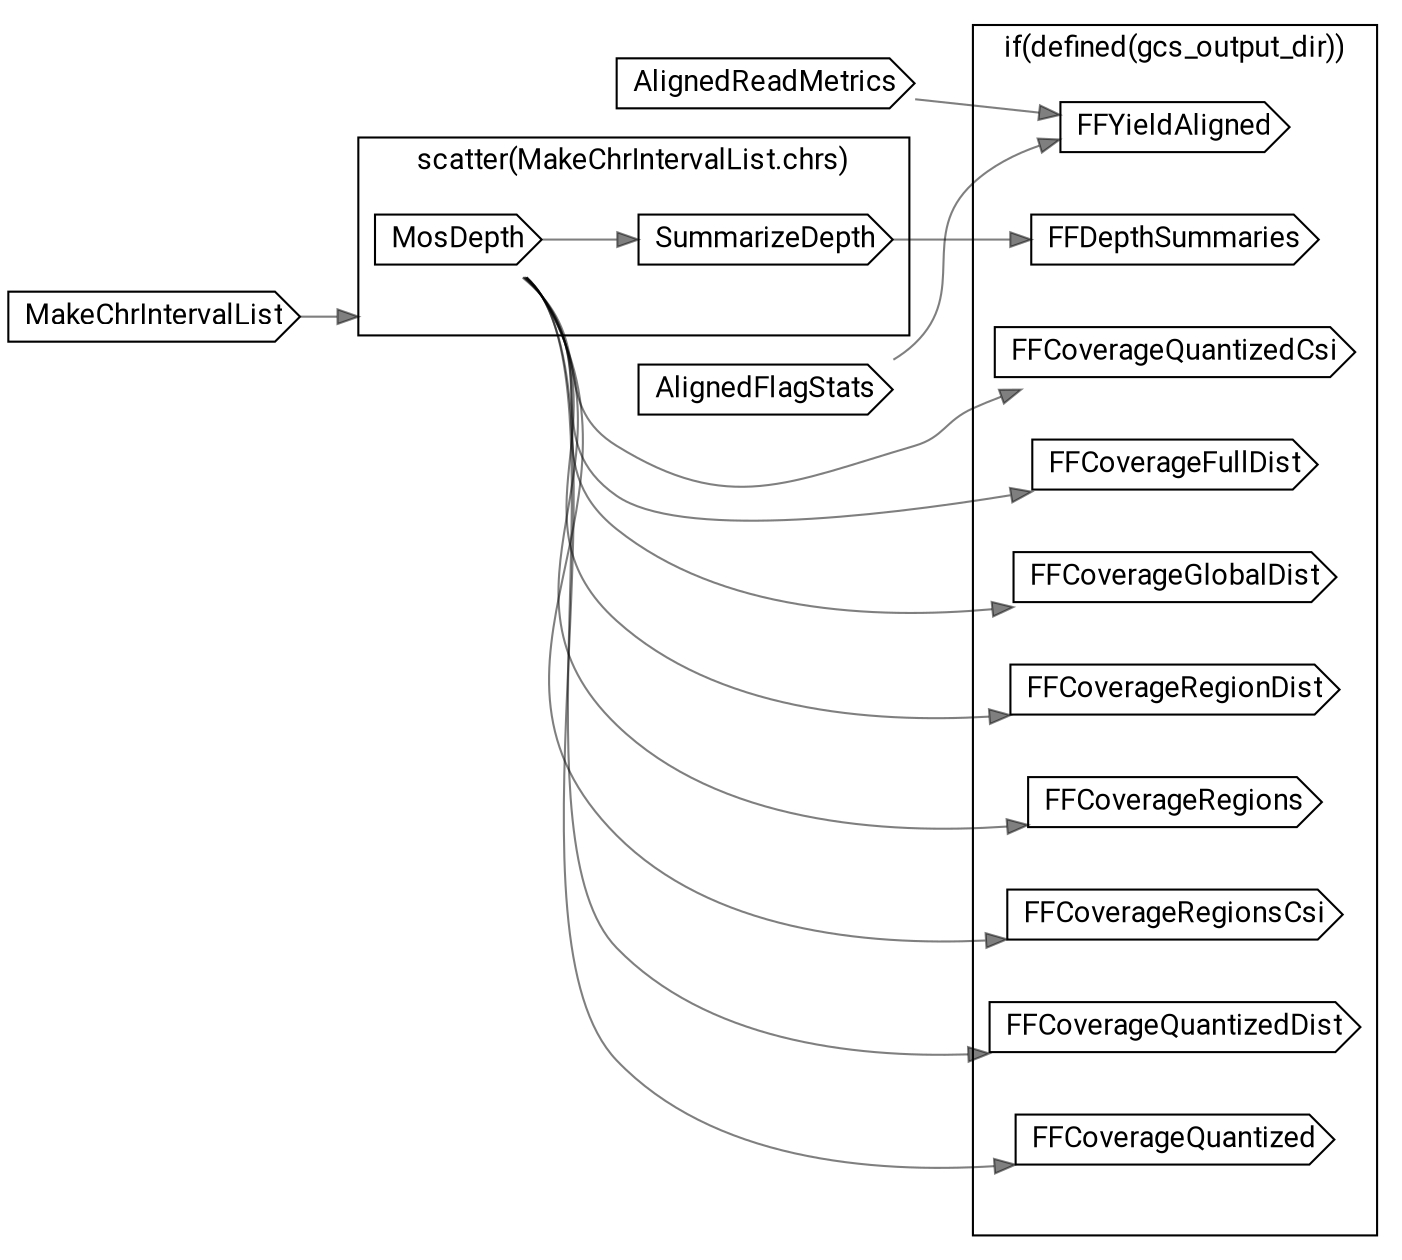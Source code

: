 // AlignedMetrics
digraph {
	compound=true rankdir=LR
	node [fontname=Roboto]
	edge [color="#00000080"]
	"call-AlignedReadMetrics" [label=AlignedReadMetrics shape=cds]
	"call-MakeChrIntervalList" [label=MakeChrIntervalList shape=cds]
	subgraph "cluster-scatter-L33C5-chr_info" {
		fontname=Roboto label="scatter(MakeChrIntervalList.chrs)" rank=same
		"call-MosDepth" [label=MosDepth shape=cds]
		"call-SummarizeDepth" [label=SummarizeDepth shape=cds]
		"scatter-L33C5-chr_info" [label="" height=0 margin=0 style=invis width=0]
	}
	"call-AlignedFlagStats" [label=AlignedFlagStats shape=cds]
	subgraph "cluster-if-L46C5" {
		fontname=Roboto label="if(defined(gcs_output_dir))" rank=same
		"call-FFYieldAligned" [label=FFYieldAligned shape=cds]
		"call-FFCoverageFullDist" [label=FFCoverageFullDist shape=cds]
		"call-FFCoverageGlobalDist" [label=FFCoverageGlobalDist shape=cds]
		"call-FFCoverageRegionDist" [label=FFCoverageRegionDist shape=cds]
		"call-FFCoverageRegions" [label=FFCoverageRegions shape=cds]
		"call-FFCoverageRegionsCsi" [label=FFCoverageRegionsCsi shape=cds]
		"call-FFCoverageQuantizedDist" [label=FFCoverageQuantizedDist shape=cds]
		"call-FFCoverageQuantized" [label=FFCoverageQuantized shape=cds]
		"call-FFCoverageQuantizedCsi" [label=FFCoverageQuantizedCsi shape=cds]
		"call-FFDepthSummaries" [label=FFDepthSummaries shape=cds]
		"if-L46C5" [label="" height=0 margin=0 style=invis width=0]
	}
	"call-MakeChrIntervalList" -> "scatter-L33C5-chr_info" [lhead="cluster-scatter-L33C5-chr_info"]
	"call-MosDepth" -> "call-SummarizeDepth"
	"call-AlignedReadMetrics" -> "call-FFYieldAligned"
	"call-AlignedFlagStats" -> "call-FFYieldAligned"
	"call-MosDepth" -> "call-FFCoverageFullDist"
	"call-MosDepth" -> "call-FFCoverageGlobalDist"
	"call-MosDepth" -> "call-FFCoverageRegionDist"
	"call-MosDepth" -> "call-FFCoverageRegions"
	"call-MosDepth" -> "call-FFCoverageRegionsCsi"
	"call-MosDepth" -> "call-FFCoverageQuantizedDist"
	"call-MosDepth" -> "call-FFCoverageQuantized"
	"call-MosDepth" -> "call-FFCoverageQuantizedCsi"
	"call-SummarizeDepth" -> "call-FFDepthSummaries"
}
